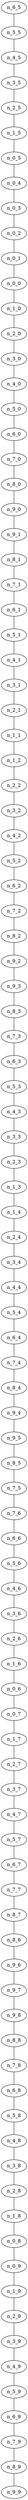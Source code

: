 graph arbol2 {
n_6_5--n_5_5
n_5_5--n_4_5
n_4_5--n_3_5
n_3_5--n_2_5
n_2_5--n_1_5
n_1_5--n_0_5
n_0_5--n_0_4
n_0_4--n_0_3
n_0_3--n_0_2
n_0_2--n_0_1
n_0_1--n_0_0
n_0_0--n_1_0
n_1_0--n_2_0
n_2_0--n_3_0
n_3_0--n_4_0
n_4_0--n_5_0
n_5_0--n_6_0
n_6_0--n_7_0
n_7_0--n_8_0
n_8_0--n_9_0
n_9_0--n_9_1
n_9_1--n_8_1
n_8_1--n_7_1
n_7_1--n_6_1
n_6_1--n_5_1
n_5_1--n_4_1
n_4_1--n_3_1
n_3_1--n_2_1
n_2_1--n_1_1
n_1_1--n_1_2
n_1_2--n_2_2
n_2_2--n_3_2
n_3_2--n_4_2
n_4_2--n_5_2
n_5_2--n_6_2
n_6_2--n_7_2
n_7_2--n_8_2
n_8_2--n_9_2
n_9_2--n_9_3
n_9_3--n_8_3
n_8_3--n_7_3
n_7_3--n_6_3
n_6_3--n_5_3
n_5_3--n_4_3
n_4_3--n_3_3
n_3_3--n_2_3
n_2_3--n_1_3
n_1_3--n_1_4
n_1_4--n_2_4
n_2_4--n_3_4
n_3_4--n_4_4
n_4_4--n_5_4
n_5_4--n_6_4
n_6_4--n_7_4
n_7_4--n_8_4
n_8_4--n_9_4
n_9_4--n_9_5
n_9_5--n_8_5
n_8_5--n_7_5
n_7_5--n_7_6
n_7_6--n_6_6
n_6_6--n_5_6
n_5_6--n_4_6
n_4_6--n_3_6
n_3_6--n_2_6
n_2_6--n_1_6
n_1_6--n_0_6
n_0_6--n_0_7
n_0_7--n_1_7
n_1_7--n_2_7
n_2_7--n_3_7
n_3_7--n_4_7
n_4_7--n_5_7
n_5_7--n_6_7
n_6_7--n_7_7
n_7_7--n_8_7
n_8_7--n_8_6
n_8_6--n_9_6
n_9_6--n_9_7
n_9_7--n_9_8
n_9_8--n_8_8
n_8_8--n_7_8
n_7_8--n_6_8
n_6_8--n_5_8
n_5_8--n_4_8
n_4_8--n_3_8
n_3_8--n_2_8
n_2_8--n_1_8
n_1_8--n_0_8
n_0_8--n_0_9
n_0_9--n_1_9
n_1_9--n_2_9
n_2_9--n_3_9
n_3_9--n_4_9
n_4_9--n_5_9
n_5_9--n_6_9
n_6_9--n_7_9
n_7_9--n_8_9
n_8_9--n_9_9
}